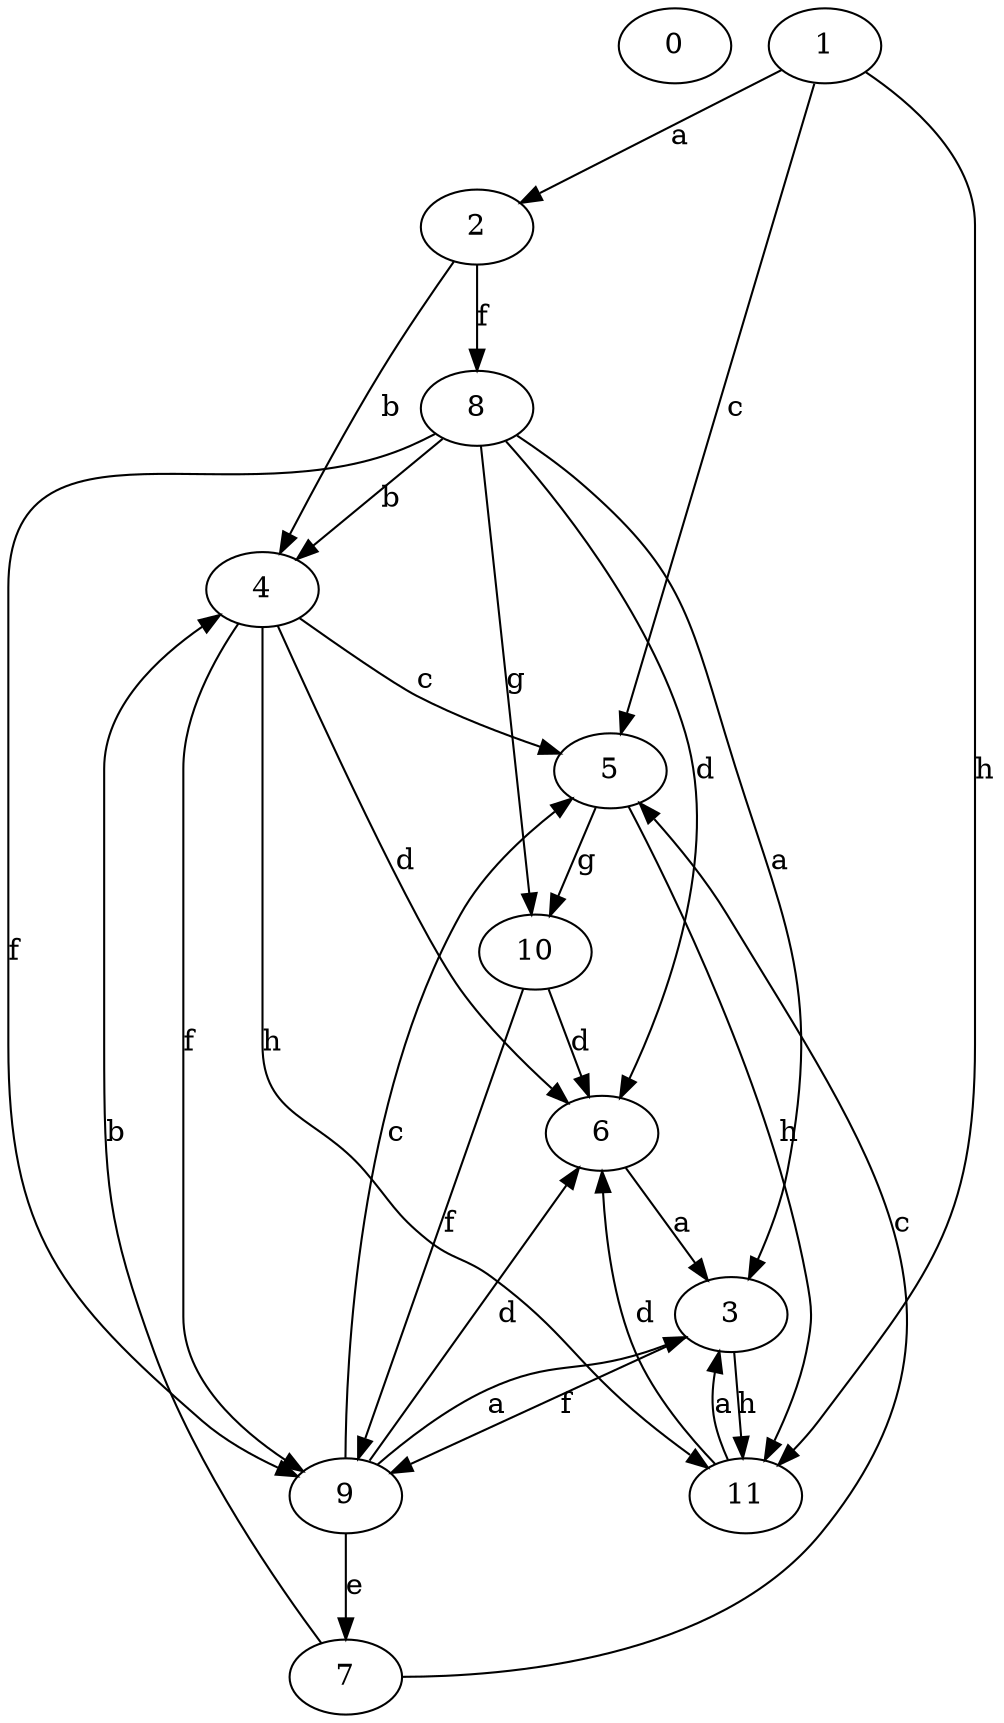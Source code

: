 strict digraph  {
0;
2;
3;
4;
5;
6;
7;
8;
9;
10;
1;
11;
2 -> 4  [label=b];
2 -> 8  [label=f];
3 -> 9  [label=f];
3 -> 11  [label=h];
4 -> 5  [label=c];
4 -> 6  [label=d];
4 -> 9  [label=f];
4 -> 11  [label=h];
5 -> 10  [label=g];
5 -> 11  [label=h];
6 -> 3  [label=a];
7 -> 4  [label=b];
7 -> 5  [label=c];
8 -> 3  [label=a];
8 -> 4  [label=b];
8 -> 6  [label=d];
8 -> 9  [label=f];
8 -> 10  [label=g];
9 -> 3  [label=a];
9 -> 5  [label=c];
9 -> 6  [label=d];
9 -> 7  [label=e];
10 -> 6  [label=d];
10 -> 9  [label=f];
1 -> 2  [label=a];
1 -> 5  [label=c];
1 -> 11  [label=h];
11 -> 3  [label=a];
11 -> 6  [label=d];
}
